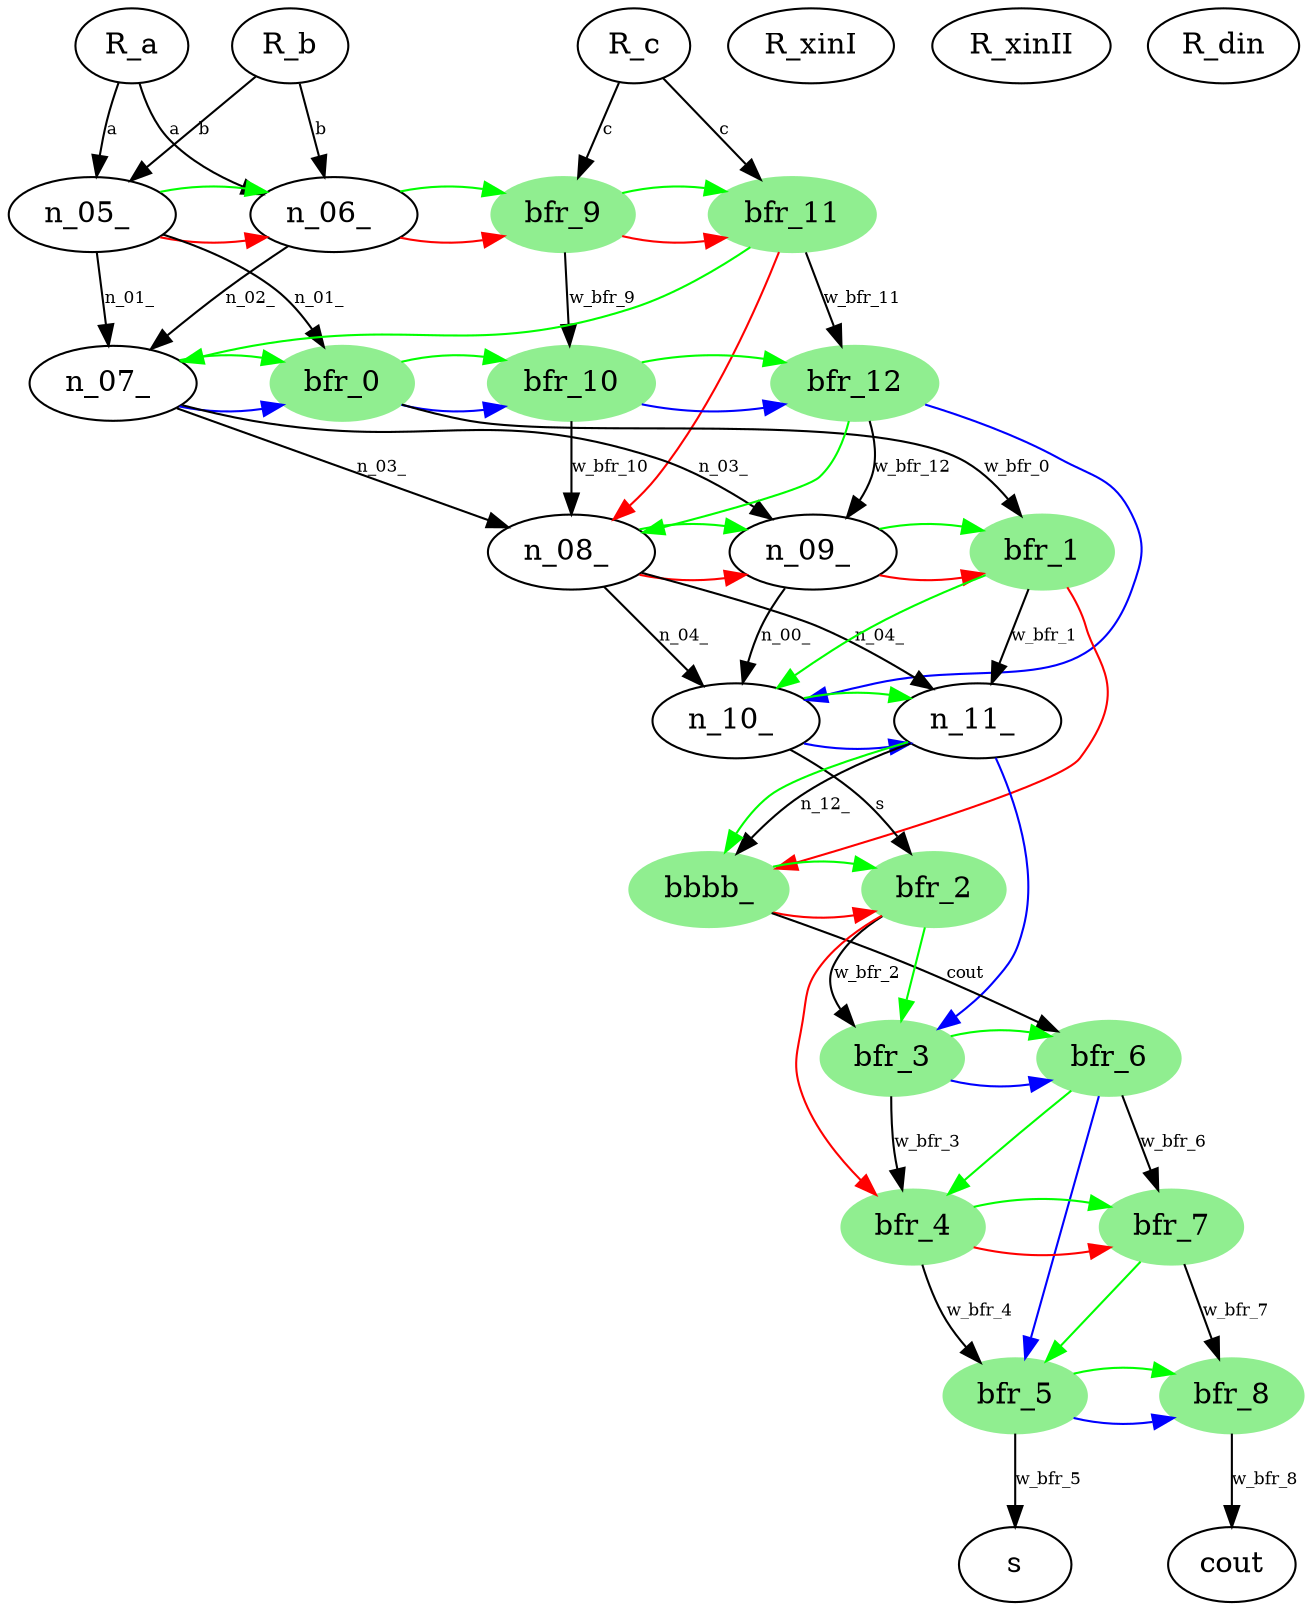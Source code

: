 digraph {
	{
		rank=same
		R_a
		R_b
		R_c
		R_xinI
		R_xinII
		R_din
	}
	{
		rank=same
		"n_05_ "
		"n_06_ "
		bfr_9 [color=lightgreen style=filled]
		bfr_11 [color=lightgreen style=filled]
	}
	{
		rank=same
		"n_07_ "
		bfr_0 [color=lightgreen style=filled]
		bfr_10 [color=lightgreen style=filled]
		bfr_12 [color=lightgreen style=filled]
	}
	{
		rank=same
		"n_08_ "
		"n_09_ "
		bfr_1 [color=lightgreen style=filled]
	}
	{
		rank=same
		"n_10_ "
		"n_11_ "
	}
	{
		rank=same
		bbbb_ [color=lightgreen style=filled]
		bfr_2 [color=lightgreen style=filled]
	}
	{
		rank=same
		bfr_3 [color=lightgreen style=filled]
		bfr_6 [color=lightgreen style=filled]
	}
	{
		rank=same
		bfr_4 [color=lightgreen style=filled]
		bfr_7 [color=lightgreen style=filled]
	}
	{
		rank=same
		bfr_5 [color=lightgreen style=filled]
		bfr_8 [color=lightgreen style=filled]
	}
	{
		rank=same
		cout
		s
	}
	R_a -> "n_05_ " [label=a fontsize=8]
	R_a -> "n_06_ " [label=a fontsize=8]
	R_b -> "n_05_ " [label=b fontsize=8]
	R_b -> "n_06_ " [label=b fontsize=8]
	R_c -> bfr_9 [label=c fontsize=8]
	R_c -> bfr_11 [label=c fontsize=8]
	"n_05_ " -> "n_07_ " [label=n_01_ fontsize=8]
	"n_05_ " -> bfr_0 [label=n_01_ fontsize=8]
	"n_06_ " -> "n_07_ " [label=n_02_ fontsize=8]
	bfr_9 -> bfr_10 [label=w_bfr_9 fontsize=8]
	bfr_11 -> bfr_12 [label=w_bfr_11 fontsize=8]
	"n_07_ " -> "n_08_ " [label=n_03_ fontsize=8]
	"n_07_ " -> "n_09_ " [label=n_03_ fontsize=8]
	bfr_0 -> bfr_1 [label=w_bfr_0 fontsize=8]
	bfr_10 -> "n_08_ " [label=w_bfr_10 fontsize=8]
	bfr_12 -> "n_09_ " [label=w_bfr_12 fontsize=8]
	"n_08_ " -> "n_10_ " [label=n_04_ fontsize=8]
	"n_08_ " -> "n_11_ " [label=n_04_ fontsize=8]
	"n_09_ " -> "n_10_ " [label=n_00_ fontsize=8]
	bfr_1 -> "n_11_ " [label=w_bfr_1 fontsize=8]
	"n_10_ " -> bfr_2 [label=s fontsize=8]
	"n_11_ " -> bbbb_ [label=n_12_ fontsize=8]
	bbbb_ -> bfr_6 [label=cout fontsize=8]
	bfr_2 -> bfr_3 [label=w_bfr_2 fontsize=8]
	bfr_3 -> bfr_4 [label=w_bfr_3 fontsize=8]
	bfr_6 -> bfr_7 [label=w_bfr_6 fontsize=8]
	bfr_4 -> bfr_5 [label=w_bfr_4 fontsize=8]
	bfr_7 -> bfr_8 [label=w_bfr_7 fontsize=8]
	bfr_5 -> s [label=w_bfr_5 fontsize=8]
	bfr_8 -> cout [label=w_bfr_8 fontsize=8]
	"n_05_ " -> "n_06_ " [color=red]
	"n_06_ " -> bfr_9 [color=red]
	bfr_9 -> bfr_11 [color=red]
	bfr_11 -> "n_08_ " [color=red]
	"n_08_ " -> "n_09_ " [color=red]
	"n_09_ " -> bfr_1 [color=red]
	bfr_1 -> bbbb_ [color=red]
	bbbb_ -> bfr_2 [color=red]
	bfr_2 -> bfr_4 [color=red]
	bfr_4 -> bfr_7 [color=red]
	"n_07_ " -> bfr_0 [color=blue]
	bfr_0 -> bfr_10 [color=blue]
	bfr_10 -> bfr_12 [color=blue]
	bfr_12 -> "n_10_ " [color=blue]
	"n_10_ " -> "n_11_ " [color=blue]
	"n_11_ " -> bfr_3 [color=blue]
	bfr_3 -> bfr_6 [color=blue]
	bfr_6 -> bfr_5 [color=blue]
	bfr_5 -> bfr_8 [color=blue]
	"n_05_ " -> "n_06_ " [color=green]
	"n_06_ " -> bfr_9 [color=green]
	bfr_9 -> bfr_11 [color=green]
	bfr_11 -> "n_07_ " [color=green]
	"n_07_ " -> bfr_0 [color=green]
	bfr_0 -> bfr_10 [color=green]
	bfr_10 -> bfr_12 [color=green]
	bfr_12 -> "n_08_ " [color=green]
	"n_08_ " -> "n_09_ " [color=green]
	"n_09_ " -> bfr_1 [color=green]
	bfr_1 -> "n_10_ " [color=green]
	"n_10_ " -> "n_11_ " [color=green]
	"n_11_ " -> bbbb_ [color=green]
	bbbb_ -> bfr_2 [color=green]
	bfr_2 -> bfr_3 [color=green]
	bfr_3 -> bfr_6 [color=green]
	bfr_6 -> bfr_4 [color=green]
	bfr_4 -> bfr_7 [color=green]
	bfr_7 -> bfr_5 [color=green]
	bfr_5 -> bfr_8 [color=green]
}

